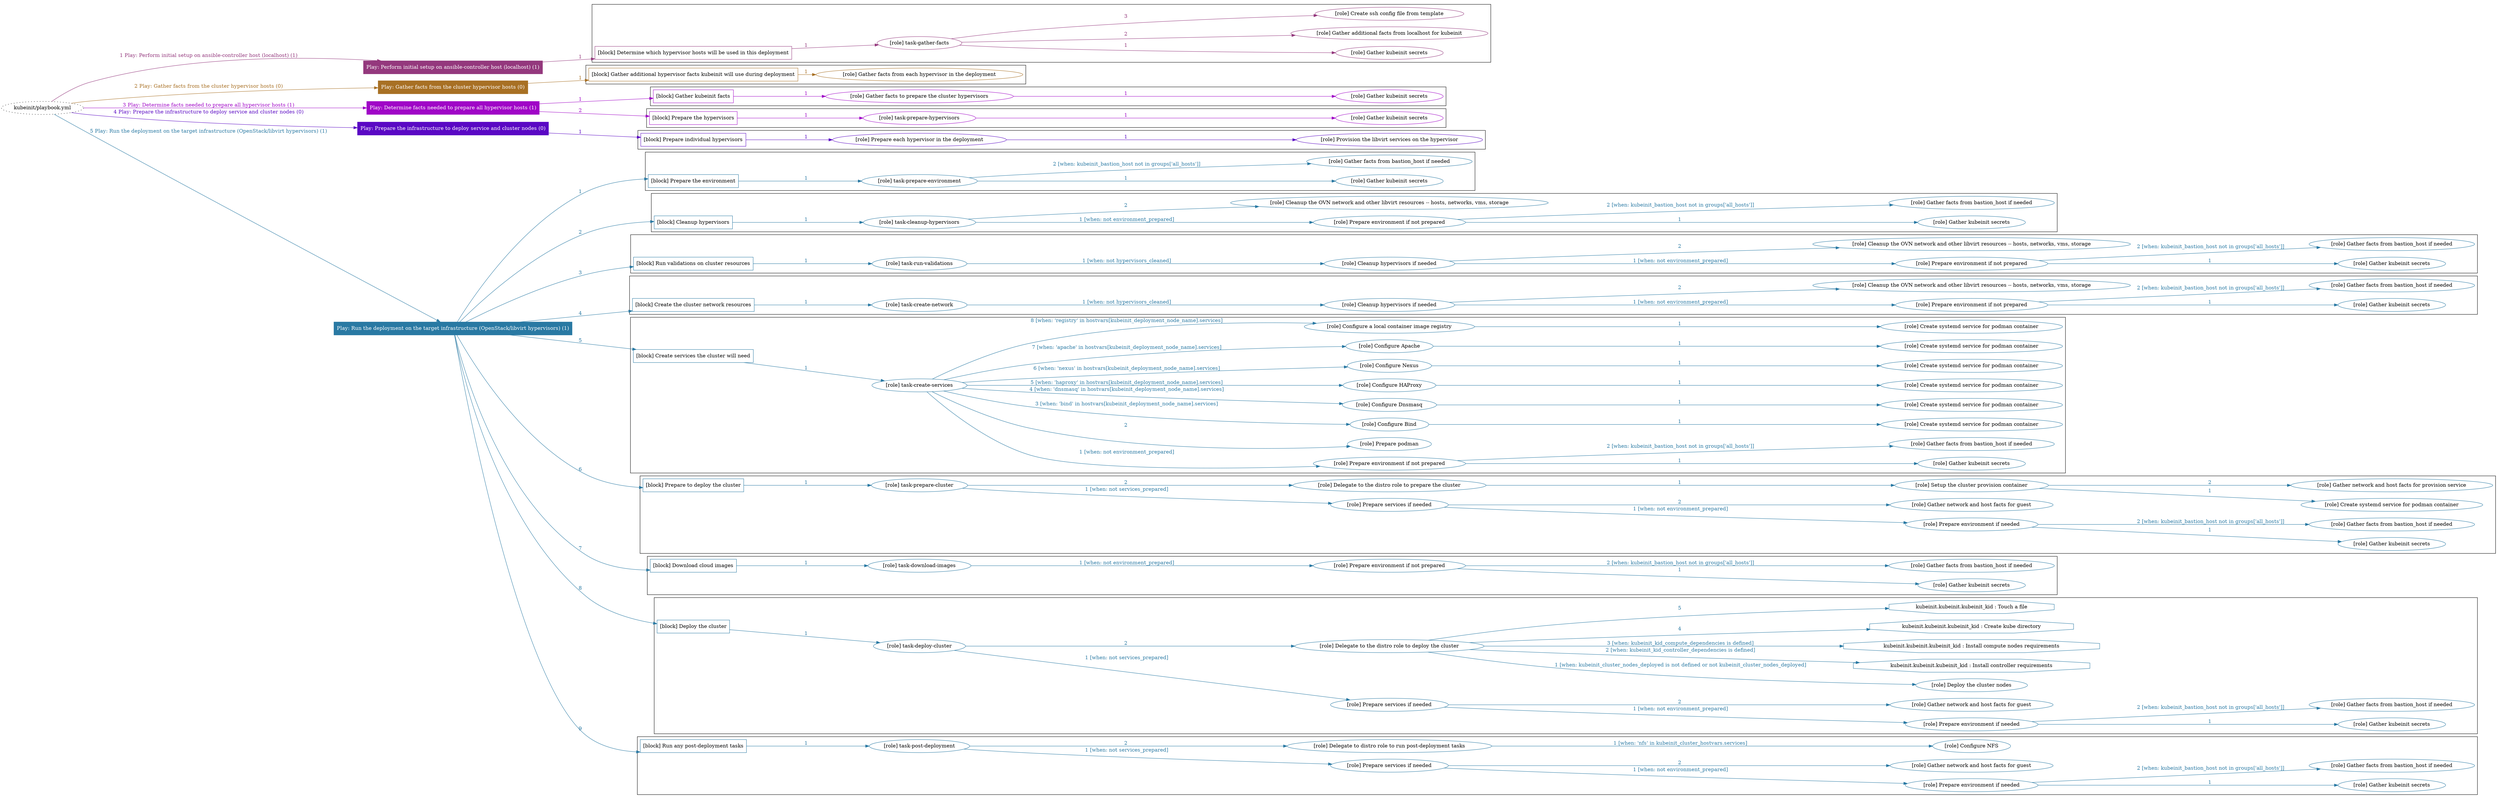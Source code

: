 digraph {
	graph [concentrate=true ordering=in rankdir=LR ratio=fill]
	edge [esep=5 sep=10]
	"kubeinit/playbook.yml" [URL="/home/runner/work/kubeinit/kubeinit/kubeinit/playbook.yml" id=playbook_d60d377a style=dotted]
	"kubeinit/playbook.yml" -> play_366aadc7 [label="1 Play: Perform initial setup on ansible-controller host (localhost) (1)" color="#94387d" fontcolor="#94387d" id=edge_play_366aadc7 labeltooltip="1 Play: Perform initial setup on ansible-controller host (localhost) (1)" tooltip="1 Play: Perform initial setup on ansible-controller host (localhost) (1)"]
	subgraph "Play: Perform initial setup on ansible-controller host (localhost) (1)" {
		play_366aadc7 [label="Play: Perform initial setup on ansible-controller host (localhost) (1)" URL="/home/runner/work/kubeinit/kubeinit/kubeinit/playbook.yml" color="#94387d" fontcolor="#ffffff" id=play_366aadc7 shape=box style=filled tooltip=localhost]
		play_366aadc7 -> block_94ea55c9 [label=1 color="#94387d" fontcolor="#94387d" id=edge_block_94ea55c9 labeltooltip=1 tooltip=1]
		subgraph cluster_block_94ea55c9 {
			block_94ea55c9 [label="[block] Determine which hypervisor hosts will be used in this deployment" URL="/home/runner/work/kubeinit/kubeinit/kubeinit/playbook.yml" color="#94387d" id=block_94ea55c9 labeltooltip="Determine which hypervisor hosts will be used in this deployment" shape=box tooltip="Determine which hypervisor hosts will be used in this deployment"]
			block_94ea55c9 -> role_7b13dbff [label="1 " color="#94387d" fontcolor="#94387d" id=edge_role_7b13dbff labeltooltip="1 " tooltip="1 "]
			subgraph "task-gather-facts" {
				role_7b13dbff [label="[role] task-gather-facts" URL="/home/runner/work/kubeinit/kubeinit/kubeinit/playbook.yml" color="#94387d" id=role_7b13dbff tooltip="task-gather-facts"]
				role_7b13dbff -> role_079ea177 [label="1 " color="#94387d" fontcolor="#94387d" id=edge_role_079ea177 labeltooltip="1 " tooltip="1 "]
				subgraph "Gather kubeinit secrets" {
					role_079ea177 [label="[role] Gather kubeinit secrets" URL="/home/runner/.ansible/collections/ansible_collections/kubeinit/kubeinit/roles/kubeinit_prepare/tasks/build_hypervisors_group.yml" color="#94387d" id=role_079ea177 tooltip="Gather kubeinit secrets"]
				}
				role_7b13dbff -> role_a3d3e8ce [label="2 " color="#94387d" fontcolor="#94387d" id=edge_role_a3d3e8ce labeltooltip="2 " tooltip="2 "]
				subgraph "Gather additional facts from localhost for kubeinit" {
					role_a3d3e8ce [label="[role] Gather additional facts from localhost for kubeinit" URL="/home/runner/.ansible/collections/ansible_collections/kubeinit/kubeinit/roles/kubeinit_prepare/tasks/build_hypervisors_group.yml" color="#94387d" id=role_a3d3e8ce tooltip="Gather additional facts from localhost for kubeinit"]
				}
				role_7b13dbff -> role_e5025627 [label="3 " color="#94387d" fontcolor="#94387d" id=edge_role_e5025627 labeltooltip="3 " tooltip="3 "]
				subgraph "Create ssh config file from template" {
					role_e5025627 [label="[role] Create ssh config file from template" URL="/home/runner/.ansible/collections/ansible_collections/kubeinit/kubeinit/roles/kubeinit_prepare/tasks/build_hypervisors_group.yml" color="#94387d" id=role_e5025627 tooltip="Create ssh config file from template"]
				}
			}
		}
	}
	"kubeinit/playbook.yml" -> play_2b48848e [label="2 Play: Gather facts from the cluster hypervisor hosts (0)" color="#a87024" fontcolor="#a87024" id=edge_play_2b48848e labeltooltip="2 Play: Gather facts from the cluster hypervisor hosts (0)" tooltip="2 Play: Gather facts from the cluster hypervisor hosts (0)"]
	subgraph "Play: Gather facts from the cluster hypervisor hosts (0)" {
		play_2b48848e [label="Play: Gather facts from the cluster hypervisor hosts (0)" URL="/home/runner/work/kubeinit/kubeinit/kubeinit/playbook.yml" color="#a87024" fontcolor="#ffffff" id=play_2b48848e shape=box style=filled tooltip="Play: Gather facts from the cluster hypervisor hosts (0)"]
		play_2b48848e -> block_b55cae22 [label=1 color="#a87024" fontcolor="#a87024" id=edge_block_b55cae22 labeltooltip=1 tooltip=1]
		subgraph cluster_block_b55cae22 {
			block_b55cae22 [label="[block] Gather additional hypervisor facts kubeinit will use during deployment" URL="/home/runner/work/kubeinit/kubeinit/kubeinit/playbook.yml" color="#a87024" id=block_b55cae22 labeltooltip="Gather additional hypervisor facts kubeinit will use during deployment" shape=box tooltip="Gather additional hypervisor facts kubeinit will use during deployment"]
			block_b55cae22 -> role_1f77c2c7 [label="1 " color="#a87024" fontcolor="#a87024" id=edge_role_1f77c2c7 labeltooltip="1 " tooltip="1 "]
			subgraph "Gather facts from each hypervisor in the deployment" {
				role_1f77c2c7 [label="[role] Gather facts from each hypervisor in the deployment" URL="/home/runner/work/kubeinit/kubeinit/kubeinit/playbook.yml" color="#a87024" id=role_1f77c2c7 tooltip="Gather facts from each hypervisor in the deployment"]
			}
		}
	}
	"kubeinit/playbook.yml" -> play_390b031a [label="3 Play: Determine facts needed to prepare all hypervisor hosts (1)" color="#a005c7" fontcolor="#a005c7" id=edge_play_390b031a labeltooltip="3 Play: Determine facts needed to prepare all hypervisor hosts (1)" tooltip="3 Play: Determine facts needed to prepare all hypervisor hosts (1)"]
	subgraph "Play: Determine facts needed to prepare all hypervisor hosts (1)" {
		play_390b031a [label="Play: Determine facts needed to prepare all hypervisor hosts (1)" URL="/home/runner/work/kubeinit/kubeinit/kubeinit/playbook.yml" color="#a005c7" fontcolor="#ffffff" id=play_390b031a shape=box style=filled tooltip=localhost]
		play_390b031a -> block_489e0c30 [label=1 color="#a005c7" fontcolor="#a005c7" id=edge_block_489e0c30 labeltooltip=1 tooltip=1]
		subgraph cluster_block_489e0c30 {
			block_489e0c30 [label="[block] Gather kubeinit facts" URL="/home/runner/work/kubeinit/kubeinit/kubeinit/playbook.yml" color="#a005c7" id=block_489e0c30 labeltooltip="Gather kubeinit facts" shape=box tooltip="Gather kubeinit facts"]
			block_489e0c30 -> role_253bf7f6 [label="1 " color="#a005c7" fontcolor="#a005c7" id=edge_role_253bf7f6 labeltooltip="1 " tooltip="1 "]
			subgraph "Gather facts to prepare the cluster hypervisors" {
				role_253bf7f6 [label="[role] Gather facts to prepare the cluster hypervisors" URL="/home/runner/work/kubeinit/kubeinit/kubeinit/playbook.yml" color="#a005c7" id=role_253bf7f6 tooltip="Gather facts to prepare the cluster hypervisors"]
				role_253bf7f6 -> role_7da7f625 [label="1 " color="#a005c7" fontcolor="#a005c7" id=edge_role_7da7f625 labeltooltip="1 " tooltip="1 "]
				subgraph "Gather kubeinit secrets" {
					role_7da7f625 [label="[role] Gather kubeinit secrets" URL="/home/runner/.ansible/collections/ansible_collections/kubeinit/kubeinit/roles/kubeinit_prepare/tasks/gather_kubeinit_facts.yml" color="#a005c7" id=role_7da7f625 tooltip="Gather kubeinit secrets"]
				}
			}
		}
		play_390b031a -> block_7339cd76 [label=2 color="#a005c7" fontcolor="#a005c7" id=edge_block_7339cd76 labeltooltip=2 tooltip=2]
		subgraph cluster_block_7339cd76 {
			block_7339cd76 [label="[block] Prepare the hypervisors" URL="/home/runner/work/kubeinit/kubeinit/kubeinit/playbook.yml" color="#a005c7" id=block_7339cd76 labeltooltip="Prepare the hypervisors" shape=box tooltip="Prepare the hypervisors"]
			block_7339cd76 -> role_cc239fae [label="1 " color="#a005c7" fontcolor="#a005c7" id=edge_role_cc239fae labeltooltip="1 " tooltip="1 "]
			subgraph "task-prepare-hypervisors" {
				role_cc239fae [label="[role] task-prepare-hypervisors" URL="/home/runner/work/kubeinit/kubeinit/kubeinit/playbook.yml" color="#a005c7" id=role_cc239fae tooltip="task-prepare-hypervisors"]
				role_cc239fae -> role_8cc491a9 [label="1 " color="#a005c7" fontcolor="#a005c7" id=edge_role_8cc491a9 labeltooltip="1 " tooltip="1 "]
				subgraph "Gather kubeinit secrets" {
					role_8cc491a9 [label="[role] Gather kubeinit secrets" URL="/home/runner/.ansible/collections/ansible_collections/kubeinit/kubeinit/roles/kubeinit_prepare/tasks/gather_kubeinit_facts.yml" color="#a005c7" id=role_8cc491a9 tooltip="Gather kubeinit secrets"]
				}
			}
		}
	}
	"kubeinit/playbook.yml" -> play_493ba955 [label="4 Play: Prepare the infrastructure to deploy service and cluster nodes (0)" color="#5a08c4" fontcolor="#5a08c4" id=edge_play_493ba955 labeltooltip="4 Play: Prepare the infrastructure to deploy service and cluster nodes (0)" tooltip="4 Play: Prepare the infrastructure to deploy service and cluster nodes (0)"]
	subgraph "Play: Prepare the infrastructure to deploy service and cluster nodes (0)" {
		play_493ba955 [label="Play: Prepare the infrastructure to deploy service and cluster nodes (0)" URL="/home/runner/work/kubeinit/kubeinit/kubeinit/playbook.yml" color="#5a08c4" fontcolor="#ffffff" id=play_493ba955 shape=box style=filled tooltip="Play: Prepare the infrastructure to deploy service and cluster nodes (0)"]
		play_493ba955 -> block_ddd31c99 [label=1 color="#5a08c4" fontcolor="#5a08c4" id=edge_block_ddd31c99 labeltooltip=1 tooltip=1]
		subgraph cluster_block_ddd31c99 {
			block_ddd31c99 [label="[block] Prepare individual hypervisors" URL="/home/runner/work/kubeinit/kubeinit/kubeinit/playbook.yml" color="#5a08c4" id=block_ddd31c99 labeltooltip="Prepare individual hypervisors" shape=box tooltip="Prepare individual hypervisors"]
			block_ddd31c99 -> role_3b5aa5a2 [label="1 " color="#5a08c4" fontcolor="#5a08c4" id=edge_role_3b5aa5a2 labeltooltip="1 " tooltip="1 "]
			subgraph "Prepare each hypervisor in the deployment" {
				role_3b5aa5a2 [label="[role] Prepare each hypervisor in the deployment" URL="/home/runner/work/kubeinit/kubeinit/kubeinit/playbook.yml" color="#5a08c4" id=role_3b5aa5a2 tooltip="Prepare each hypervisor in the deployment"]
				role_3b5aa5a2 -> role_e6b20bb0 [label="1 " color="#5a08c4" fontcolor="#5a08c4" id=edge_role_e6b20bb0 labeltooltip="1 " tooltip="1 "]
				subgraph "Provision the libvirt services on the hypervisor" {
					role_e6b20bb0 [label="[role] Provision the libvirt services on the hypervisor" URL="/home/runner/.ansible/collections/ansible_collections/kubeinit/kubeinit/roles/kubeinit_prepare/tasks/prepare_hypervisor.yml" color="#5a08c4" id=role_e6b20bb0 tooltip="Provision the libvirt services on the hypervisor"]
				}
			}
		}
	}
	"kubeinit/playbook.yml" -> play_42f97d3b [label="5 Play: Run the deployment on the target infrastructure (OpenStack/libvirt hypervisors) (1)" color="#2979a3" fontcolor="#2979a3" id=edge_play_42f97d3b labeltooltip="5 Play: Run the deployment on the target infrastructure (OpenStack/libvirt hypervisors) (1)" tooltip="5 Play: Run the deployment on the target infrastructure (OpenStack/libvirt hypervisors) (1)"]
	subgraph "Play: Run the deployment on the target infrastructure (OpenStack/libvirt hypervisors) (1)" {
		play_42f97d3b [label="Play: Run the deployment on the target infrastructure (OpenStack/libvirt hypervisors) (1)" URL="/home/runner/work/kubeinit/kubeinit/kubeinit/playbook.yml" color="#2979a3" fontcolor="#ffffff" id=play_42f97d3b shape=box style=filled tooltip=localhost]
		play_42f97d3b -> block_a272fc93 [label=1 color="#2979a3" fontcolor="#2979a3" id=edge_block_a272fc93 labeltooltip=1 tooltip=1]
		subgraph cluster_block_a272fc93 {
			block_a272fc93 [label="[block] Prepare the environment" URL="/home/runner/work/kubeinit/kubeinit/kubeinit/playbook.yml" color="#2979a3" id=block_a272fc93 labeltooltip="Prepare the environment" shape=box tooltip="Prepare the environment"]
			block_a272fc93 -> role_32bdb48e [label="1 " color="#2979a3" fontcolor="#2979a3" id=edge_role_32bdb48e labeltooltip="1 " tooltip="1 "]
			subgraph "task-prepare-environment" {
				role_32bdb48e [label="[role] task-prepare-environment" URL="/home/runner/work/kubeinit/kubeinit/kubeinit/playbook.yml" color="#2979a3" id=role_32bdb48e tooltip="task-prepare-environment"]
				role_32bdb48e -> role_bb248518 [label="1 " color="#2979a3" fontcolor="#2979a3" id=edge_role_bb248518 labeltooltip="1 " tooltip="1 "]
				subgraph "Gather kubeinit secrets" {
					role_bb248518 [label="[role] Gather kubeinit secrets" URL="/home/runner/.ansible/collections/ansible_collections/kubeinit/kubeinit/roles/kubeinit_prepare/tasks/gather_kubeinit_facts.yml" color="#2979a3" id=role_bb248518 tooltip="Gather kubeinit secrets"]
				}
				role_32bdb48e -> role_b919e154 [label="2 [when: kubeinit_bastion_host not in groups['all_hosts']]" color="#2979a3" fontcolor="#2979a3" id=edge_role_b919e154 labeltooltip="2 [when: kubeinit_bastion_host not in groups['all_hosts']]" tooltip="2 [when: kubeinit_bastion_host not in groups['all_hosts']]"]
				subgraph "Gather facts from bastion_host if needed" {
					role_b919e154 [label="[role] Gather facts from bastion_host if needed" URL="/home/runner/.ansible/collections/ansible_collections/kubeinit/kubeinit/roles/kubeinit_prepare/tasks/main.yml" color="#2979a3" id=role_b919e154 tooltip="Gather facts from bastion_host if needed"]
				}
			}
		}
		play_42f97d3b -> block_27487b30 [label=2 color="#2979a3" fontcolor="#2979a3" id=edge_block_27487b30 labeltooltip=2 tooltip=2]
		subgraph cluster_block_27487b30 {
			block_27487b30 [label="[block] Cleanup hypervisors" URL="/home/runner/work/kubeinit/kubeinit/kubeinit/playbook.yml" color="#2979a3" id=block_27487b30 labeltooltip="Cleanup hypervisors" shape=box tooltip="Cleanup hypervisors"]
			block_27487b30 -> role_5c6c05d2 [label="1 " color="#2979a3" fontcolor="#2979a3" id=edge_role_5c6c05d2 labeltooltip="1 " tooltip="1 "]
			subgraph "task-cleanup-hypervisors" {
				role_5c6c05d2 [label="[role] task-cleanup-hypervisors" URL="/home/runner/work/kubeinit/kubeinit/kubeinit/playbook.yml" color="#2979a3" id=role_5c6c05d2 tooltip="task-cleanup-hypervisors"]
				role_5c6c05d2 -> role_bc7ffc17 [label="1 [when: not environment_prepared]" color="#2979a3" fontcolor="#2979a3" id=edge_role_bc7ffc17 labeltooltip="1 [when: not environment_prepared]" tooltip="1 [when: not environment_prepared]"]
				subgraph "Prepare environment if not prepared" {
					role_bc7ffc17 [label="[role] Prepare environment if not prepared" URL="/home/runner/.ansible/collections/ansible_collections/kubeinit/kubeinit/roles/kubeinit_libvirt/tasks/cleanup_hypervisors.yml" color="#2979a3" id=role_bc7ffc17 tooltip="Prepare environment if not prepared"]
					role_bc7ffc17 -> role_7636abf7 [label="1 " color="#2979a3" fontcolor="#2979a3" id=edge_role_7636abf7 labeltooltip="1 " tooltip="1 "]
					subgraph "Gather kubeinit secrets" {
						role_7636abf7 [label="[role] Gather kubeinit secrets" URL="/home/runner/.ansible/collections/ansible_collections/kubeinit/kubeinit/roles/kubeinit_prepare/tasks/gather_kubeinit_facts.yml" color="#2979a3" id=role_7636abf7 tooltip="Gather kubeinit secrets"]
					}
					role_bc7ffc17 -> role_694e43b1 [label="2 [when: kubeinit_bastion_host not in groups['all_hosts']]" color="#2979a3" fontcolor="#2979a3" id=edge_role_694e43b1 labeltooltip="2 [when: kubeinit_bastion_host not in groups['all_hosts']]" tooltip="2 [when: kubeinit_bastion_host not in groups['all_hosts']]"]
					subgraph "Gather facts from bastion_host if needed" {
						role_694e43b1 [label="[role] Gather facts from bastion_host if needed" URL="/home/runner/.ansible/collections/ansible_collections/kubeinit/kubeinit/roles/kubeinit_prepare/tasks/main.yml" color="#2979a3" id=role_694e43b1 tooltip="Gather facts from bastion_host if needed"]
					}
				}
				role_5c6c05d2 -> role_d94afd21 [label="2 " color="#2979a3" fontcolor="#2979a3" id=edge_role_d94afd21 labeltooltip="2 " tooltip="2 "]
				subgraph "Cleanup the OVN network and other libvirt resources -- hosts, networks, vms, storage" {
					role_d94afd21 [label="[role] Cleanup the OVN network and other libvirt resources -- hosts, networks, vms, storage" URL="/home/runner/.ansible/collections/ansible_collections/kubeinit/kubeinit/roles/kubeinit_libvirt/tasks/cleanup_hypervisors.yml" color="#2979a3" id=role_d94afd21 tooltip="Cleanup the OVN network and other libvirt resources -- hosts, networks, vms, storage"]
				}
			}
		}
		play_42f97d3b -> block_f0da12df [label=3 color="#2979a3" fontcolor="#2979a3" id=edge_block_f0da12df labeltooltip=3 tooltip=3]
		subgraph cluster_block_f0da12df {
			block_f0da12df [label="[block] Run validations on cluster resources" URL="/home/runner/work/kubeinit/kubeinit/kubeinit/playbook.yml" color="#2979a3" id=block_f0da12df labeltooltip="Run validations on cluster resources" shape=box tooltip="Run validations on cluster resources"]
			block_f0da12df -> role_e3d49a17 [label="1 " color="#2979a3" fontcolor="#2979a3" id=edge_role_e3d49a17 labeltooltip="1 " tooltip="1 "]
			subgraph "task-run-validations" {
				role_e3d49a17 [label="[role] task-run-validations" URL="/home/runner/work/kubeinit/kubeinit/kubeinit/playbook.yml" color="#2979a3" id=role_e3d49a17 tooltip="task-run-validations"]
				role_e3d49a17 -> role_baecaaab [label="1 [when: not hypervisors_cleaned]" color="#2979a3" fontcolor="#2979a3" id=edge_role_baecaaab labeltooltip="1 [when: not hypervisors_cleaned]" tooltip="1 [when: not hypervisors_cleaned]"]
				subgraph "Cleanup hypervisors if needed" {
					role_baecaaab [label="[role] Cleanup hypervisors if needed" URL="/home/runner/.ansible/collections/ansible_collections/kubeinit/kubeinit/roles/kubeinit_validations/tasks/main.yml" color="#2979a3" id=role_baecaaab tooltip="Cleanup hypervisors if needed"]
					role_baecaaab -> role_f625d206 [label="1 [when: not environment_prepared]" color="#2979a3" fontcolor="#2979a3" id=edge_role_f625d206 labeltooltip="1 [when: not environment_prepared]" tooltip="1 [when: not environment_prepared]"]
					subgraph "Prepare environment if not prepared" {
						role_f625d206 [label="[role] Prepare environment if not prepared" URL="/home/runner/.ansible/collections/ansible_collections/kubeinit/kubeinit/roles/kubeinit_libvirt/tasks/cleanup_hypervisors.yml" color="#2979a3" id=role_f625d206 tooltip="Prepare environment if not prepared"]
						role_f625d206 -> role_0b7a043e [label="1 " color="#2979a3" fontcolor="#2979a3" id=edge_role_0b7a043e labeltooltip="1 " tooltip="1 "]
						subgraph "Gather kubeinit secrets" {
							role_0b7a043e [label="[role] Gather kubeinit secrets" URL="/home/runner/.ansible/collections/ansible_collections/kubeinit/kubeinit/roles/kubeinit_prepare/tasks/gather_kubeinit_facts.yml" color="#2979a3" id=role_0b7a043e tooltip="Gather kubeinit secrets"]
						}
						role_f625d206 -> role_28573a91 [label="2 [when: kubeinit_bastion_host not in groups['all_hosts']]" color="#2979a3" fontcolor="#2979a3" id=edge_role_28573a91 labeltooltip="2 [when: kubeinit_bastion_host not in groups['all_hosts']]" tooltip="2 [when: kubeinit_bastion_host not in groups['all_hosts']]"]
						subgraph "Gather facts from bastion_host if needed" {
							role_28573a91 [label="[role] Gather facts from bastion_host if needed" URL="/home/runner/.ansible/collections/ansible_collections/kubeinit/kubeinit/roles/kubeinit_prepare/tasks/main.yml" color="#2979a3" id=role_28573a91 tooltip="Gather facts from bastion_host if needed"]
						}
					}
					role_baecaaab -> role_e26f977d [label="2 " color="#2979a3" fontcolor="#2979a3" id=edge_role_e26f977d labeltooltip="2 " tooltip="2 "]
					subgraph "Cleanup the OVN network and other libvirt resources -- hosts, networks, vms, storage" {
						role_e26f977d [label="[role] Cleanup the OVN network and other libvirt resources -- hosts, networks, vms, storage" URL="/home/runner/.ansible/collections/ansible_collections/kubeinit/kubeinit/roles/kubeinit_libvirt/tasks/cleanup_hypervisors.yml" color="#2979a3" id=role_e26f977d tooltip="Cleanup the OVN network and other libvirt resources -- hosts, networks, vms, storage"]
					}
				}
			}
		}
		play_42f97d3b -> block_3f2366f3 [label=4 color="#2979a3" fontcolor="#2979a3" id=edge_block_3f2366f3 labeltooltip=4 tooltip=4]
		subgraph cluster_block_3f2366f3 {
			block_3f2366f3 [label="[block] Create the cluster network resources" URL="/home/runner/work/kubeinit/kubeinit/kubeinit/playbook.yml" color="#2979a3" id=block_3f2366f3 labeltooltip="Create the cluster network resources" shape=box tooltip="Create the cluster network resources"]
			block_3f2366f3 -> role_48807510 [label="1 " color="#2979a3" fontcolor="#2979a3" id=edge_role_48807510 labeltooltip="1 " tooltip="1 "]
			subgraph "task-create-network" {
				role_48807510 [label="[role] task-create-network" URL="/home/runner/work/kubeinit/kubeinit/kubeinit/playbook.yml" color="#2979a3" id=role_48807510 tooltip="task-create-network"]
				role_48807510 -> role_7de9f483 [label="1 [when: not hypervisors_cleaned]" color="#2979a3" fontcolor="#2979a3" id=edge_role_7de9f483 labeltooltip="1 [when: not hypervisors_cleaned]" tooltip="1 [when: not hypervisors_cleaned]"]
				subgraph "Cleanup hypervisors if needed" {
					role_7de9f483 [label="[role] Cleanup hypervisors if needed" URL="/home/runner/.ansible/collections/ansible_collections/kubeinit/kubeinit/roles/kubeinit_libvirt/tasks/create_network.yml" color="#2979a3" id=role_7de9f483 tooltip="Cleanup hypervisors if needed"]
					role_7de9f483 -> role_3b189221 [label="1 [when: not environment_prepared]" color="#2979a3" fontcolor="#2979a3" id=edge_role_3b189221 labeltooltip="1 [when: not environment_prepared]" tooltip="1 [when: not environment_prepared]"]
					subgraph "Prepare environment if not prepared" {
						role_3b189221 [label="[role] Prepare environment if not prepared" URL="/home/runner/.ansible/collections/ansible_collections/kubeinit/kubeinit/roles/kubeinit_libvirt/tasks/cleanup_hypervisors.yml" color="#2979a3" id=role_3b189221 tooltip="Prepare environment if not prepared"]
						role_3b189221 -> role_9cf8d482 [label="1 " color="#2979a3" fontcolor="#2979a3" id=edge_role_9cf8d482 labeltooltip="1 " tooltip="1 "]
						subgraph "Gather kubeinit secrets" {
							role_9cf8d482 [label="[role] Gather kubeinit secrets" URL="/home/runner/.ansible/collections/ansible_collections/kubeinit/kubeinit/roles/kubeinit_prepare/tasks/gather_kubeinit_facts.yml" color="#2979a3" id=role_9cf8d482 tooltip="Gather kubeinit secrets"]
						}
						role_3b189221 -> role_c78866f4 [label="2 [when: kubeinit_bastion_host not in groups['all_hosts']]" color="#2979a3" fontcolor="#2979a3" id=edge_role_c78866f4 labeltooltip="2 [when: kubeinit_bastion_host not in groups['all_hosts']]" tooltip="2 [when: kubeinit_bastion_host not in groups['all_hosts']]"]
						subgraph "Gather facts from bastion_host if needed" {
							role_c78866f4 [label="[role] Gather facts from bastion_host if needed" URL="/home/runner/.ansible/collections/ansible_collections/kubeinit/kubeinit/roles/kubeinit_prepare/tasks/main.yml" color="#2979a3" id=role_c78866f4 tooltip="Gather facts from bastion_host if needed"]
						}
					}
					role_7de9f483 -> role_98189980 [label="2 " color="#2979a3" fontcolor="#2979a3" id=edge_role_98189980 labeltooltip="2 " tooltip="2 "]
					subgraph "Cleanup the OVN network and other libvirt resources -- hosts, networks, vms, storage" {
						role_98189980 [label="[role] Cleanup the OVN network and other libvirt resources -- hosts, networks, vms, storage" URL="/home/runner/.ansible/collections/ansible_collections/kubeinit/kubeinit/roles/kubeinit_libvirt/tasks/cleanup_hypervisors.yml" color="#2979a3" id=role_98189980 tooltip="Cleanup the OVN network and other libvirt resources -- hosts, networks, vms, storage"]
					}
				}
			}
		}
		play_42f97d3b -> block_e2de260b [label=5 color="#2979a3" fontcolor="#2979a3" id=edge_block_e2de260b labeltooltip=5 tooltip=5]
		subgraph cluster_block_e2de260b {
			block_e2de260b [label="[block] Create services the cluster will need" URL="/home/runner/work/kubeinit/kubeinit/kubeinit/playbook.yml" color="#2979a3" id=block_e2de260b labeltooltip="Create services the cluster will need" shape=box tooltip="Create services the cluster will need"]
			block_e2de260b -> role_32ae3893 [label="1 " color="#2979a3" fontcolor="#2979a3" id=edge_role_32ae3893 labeltooltip="1 " tooltip="1 "]
			subgraph "task-create-services" {
				role_32ae3893 [label="[role] task-create-services" URL="/home/runner/work/kubeinit/kubeinit/kubeinit/playbook.yml" color="#2979a3" id=role_32ae3893 tooltip="task-create-services"]
				role_32ae3893 -> role_22a01604 [label="1 [when: not environment_prepared]" color="#2979a3" fontcolor="#2979a3" id=edge_role_22a01604 labeltooltip="1 [when: not environment_prepared]" tooltip="1 [when: not environment_prepared]"]
				subgraph "Prepare environment if not prepared" {
					role_22a01604 [label="[role] Prepare environment if not prepared" URL="/home/runner/.ansible/collections/ansible_collections/kubeinit/kubeinit/roles/kubeinit_services/tasks/main.yml" color="#2979a3" id=role_22a01604 tooltip="Prepare environment if not prepared"]
					role_22a01604 -> role_850ade0c [label="1 " color="#2979a3" fontcolor="#2979a3" id=edge_role_850ade0c labeltooltip="1 " tooltip="1 "]
					subgraph "Gather kubeinit secrets" {
						role_850ade0c [label="[role] Gather kubeinit secrets" URL="/home/runner/.ansible/collections/ansible_collections/kubeinit/kubeinit/roles/kubeinit_prepare/tasks/gather_kubeinit_facts.yml" color="#2979a3" id=role_850ade0c tooltip="Gather kubeinit secrets"]
					}
					role_22a01604 -> role_562bd4fc [label="2 [when: kubeinit_bastion_host not in groups['all_hosts']]" color="#2979a3" fontcolor="#2979a3" id=edge_role_562bd4fc labeltooltip="2 [when: kubeinit_bastion_host not in groups['all_hosts']]" tooltip="2 [when: kubeinit_bastion_host not in groups['all_hosts']]"]
					subgraph "Gather facts from bastion_host if needed" {
						role_562bd4fc [label="[role] Gather facts from bastion_host if needed" URL="/home/runner/.ansible/collections/ansible_collections/kubeinit/kubeinit/roles/kubeinit_prepare/tasks/main.yml" color="#2979a3" id=role_562bd4fc tooltip="Gather facts from bastion_host if needed"]
					}
				}
				role_32ae3893 -> role_a6d94e8e [label="2 " color="#2979a3" fontcolor="#2979a3" id=edge_role_a6d94e8e labeltooltip="2 " tooltip="2 "]
				subgraph "Prepare podman" {
					role_a6d94e8e [label="[role] Prepare podman" URL="/home/runner/.ansible/collections/ansible_collections/kubeinit/kubeinit/roles/kubeinit_services/tasks/00_create_service_pod.yml" color="#2979a3" id=role_a6d94e8e tooltip="Prepare podman"]
				}
				role_32ae3893 -> role_b0512188 [label="3 [when: 'bind' in hostvars[kubeinit_deployment_node_name].services]" color="#2979a3" fontcolor="#2979a3" id=edge_role_b0512188 labeltooltip="3 [when: 'bind' in hostvars[kubeinit_deployment_node_name].services]" tooltip="3 [when: 'bind' in hostvars[kubeinit_deployment_node_name].services]"]
				subgraph "Configure Bind" {
					role_b0512188 [label="[role] Configure Bind" URL="/home/runner/.ansible/collections/ansible_collections/kubeinit/kubeinit/roles/kubeinit_services/tasks/start_services_containers.yml" color="#2979a3" id=role_b0512188 tooltip="Configure Bind"]
					role_b0512188 -> role_6c2de654 [label="1 " color="#2979a3" fontcolor="#2979a3" id=edge_role_6c2de654 labeltooltip="1 " tooltip="1 "]
					subgraph "Create systemd service for podman container" {
						role_6c2de654 [label="[role] Create systemd service for podman container" URL="/home/runner/.ansible/collections/ansible_collections/kubeinit/kubeinit/roles/kubeinit_bind/tasks/main.yml" color="#2979a3" id=role_6c2de654 tooltip="Create systemd service for podman container"]
					}
				}
				role_32ae3893 -> role_740ccaac [label="4 [when: 'dnsmasq' in hostvars[kubeinit_deployment_node_name].services]" color="#2979a3" fontcolor="#2979a3" id=edge_role_740ccaac labeltooltip="4 [when: 'dnsmasq' in hostvars[kubeinit_deployment_node_name].services]" tooltip="4 [when: 'dnsmasq' in hostvars[kubeinit_deployment_node_name].services]"]
				subgraph "Configure Dnsmasq" {
					role_740ccaac [label="[role] Configure Dnsmasq" URL="/home/runner/.ansible/collections/ansible_collections/kubeinit/kubeinit/roles/kubeinit_services/tasks/start_services_containers.yml" color="#2979a3" id=role_740ccaac tooltip="Configure Dnsmasq"]
					role_740ccaac -> role_d56fb055 [label="1 " color="#2979a3" fontcolor="#2979a3" id=edge_role_d56fb055 labeltooltip="1 " tooltip="1 "]
					subgraph "Create systemd service for podman container" {
						role_d56fb055 [label="[role] Create systemd service for podman container" URL="/home/runner/.ansible/collections/ansible_collections/kubeinit/kubeinit/roles/kubeinit_dnsmasq/tasks/main.yml" color="#2979a3" id=role_d56fb055 tooltip="Create systemd service for podman container"]
					}
				}
				role_32ae3893 -> role_c57c09aa [label="5 [when: 'haproxy' in hostvars[kubeinit_deployment_node_name].services]" color="#2979a3" fontcolor="#2979a3" id=edge_role_c57c09aa labeltooltip="5 [when: 'haproxy' in hostvars[kubeinit_deployment_node_name].services]" tooltip="5 [when: 'haproxy' in hostvars[kubeinit_deployment_node_name].services]"]
				subgraph "Configure HAProxy" {
					role_c57c09aa [label="[role] Configure HAProxy" URL="/home/runner/.ansible/collections/ansible_collections/kubeinit/kubeinit/roles/kubeinit_services/tasks/start_services_containers.yml" color="#2979a3" id=role_c57c09aa tooltip="Configure HAProxy"]
					role_c57c09aa -> role_1b6ac2aa [label="1 " color="#2979a3" fontcolor="#2979a3" id=edge_role_1b6ac2aa labeltooltip="1 " tooltip="1 "]
					subgraph "Create systemd service for podman container" {
						role_1b6ac2aa [label="[role] Create systemd service for podman container" URL="/home/runner/.ansible/collections/ansible_collections/kubeinit/kubeinit/roles/kubeinit_haproxy/tasks/main.yml" color="#2979a3" id=role_1b6ac2aa tooltip="Create systemd service for podman container"]
					}
				}
				role_32ae3893 -> role_cbe54d20 [label="6 [when: 'nexus' in hostvars[kubeinit_deployment_node_name].services]" color="#2979a3" fontcolor="#2979a3" id=edge_role_cbe54d20 labeltooltip="6 [when: 'nexus' in hostvars[kubeinit_deployment_node_name].services]" tooltip="6 [when: 'nexus' in hostvars[kubeinit_deployment_node_name].services]"]
				subgraph "Configure Nexus" {
					role_cbe54d20 [label="[role] Configure Nexus" URL="/home/runner/.ansible/collections/ansible_collections/kubeinit/kubeinit/roles/kubeinit_services/tasks/start_services_containers.yml" color="#2979a3" id=role_cbe54d20 tooltip="Configure Nexus"]
					role_cbe54d20 -> role_62a38747 [label="1 " color="#2979a3" fontcolor="#2979a3" id=edge_role_62a38747 labeltooltip="1 " tooltip="1 "]
					subgraph "Create systemd service for podman container" {
						role_62a38747 [label="[role] Create systemd service for podman container" URL="/home/runner/.ansible/collections/ansible_collections/kubeinit/kubeinit/roles/kubeinit_nexus/tasks/main.yml" color="#2979a3" id=role_62a38747 tooltip="Create systemd service for podman container"]
					}
				}
				role_32ae3893 -> role_5d2432b2 [label="7 [when: 'apache' in hostvars[kubeinit_deployment_node_name].services]" color="#2979a3" fontcolor="#2979a3" id=edge_role_5d2432b2 labeltooltip="7 [when: 'apache' in hostvars[kubeinit_deployment_node_name].services]" tooltip="7 [when: 'apache' in hostvars[kubeinit_deployment_node_name].services]"]
				subgraph "Configure Apache" {
					role_5d2432b2 [label="[role] Configure Apache" URL="/home/runner/.ansible/collections/ansible_collections/kubeinit/kubeinit/roles/kubeinit_services/tasks/start_services_containers.yml" color="#2979a3" id=role_5d2432b2 tooltip="Configure Apache"]
					role_5d2432b2 -> role_4fc154ce [label="1 " color="#2979a3" fontcolor="#2979a3" id=edge_role_4fc154ce labeltooltip="1 " tooltip="1 "]
					subgraph "Create systemd service for podman container" {
						role_4fc154ce [label="[role] Create systemd service for podman container" URL="/home/runner/.ansible/collections/ansible_collections/kubeinit/kubeinit/roles/kubeinit_apache/tasks/main.yml" color="#2979a3" id=role_4fc154ce tooltip="Create systemd service for podman container"]
					}
				}
				role_32ae3893 -> role_14420848 [label="8 [when: 'registry' in hostvars[kubeinit_deployment_node_name].services]" color="#2979a3" fontcolor="#2979a3" id=edge_role_14420848 labeltooltip="8 [when: 'registry' in hostvars[kubeinit_deployment_node_name].services]" tooltip="8 [when: 'registry' in hostvars[kubeinit_deployment_node_name].services]"]
				subgraph "Configure a local container image registry" {
					role_14420848 [label="[role] Configure a local container image registry" URL="/home/runner/.ansible/collections/ansible_collections/kubeinit/kubeinit/roles/kubeinit_services/tasks/start_services_containers.yml" color="#2979a3" id=role_14420848 tooltip="Configure a local container image registry"]
					role_14420848 -> role_320a3ecf [label="1 " color="#2979a3" fontcolor="#2979a3" id=edge_role_320a3ecf labeltooltip="1 " tooltip="1 "]
					subgraph "Create systemd service for podman container" {
						role_320a3ecf [label="[role] Create systemd service for podman container" URL="/home/runner/.ansible/collections/ansible_collections/kubeinit/kubeinit/roles/kubeinit_registry/tasks/main.yml" color="#2979a3" id=role_320a3ecf tooltip="Create systemd service for podman container"]
					}
				}
			}
		}
		play_42f97d3b -> block_4f33414a [label=6 color="#2979a3" fontcolor="#2979a3" id=edge_block_4f33414a labeltooltip=6 tooltip=6]
		subgraph cluster_block_4f33414a {
			block_4f33414a [label="[block] Prepare to deploy the cluster" URL="/home/runner/work/kubeinit/kubeinit/kubeinit/playbook.yml" color="#2979a3" id=block_4f33414a labeltooltip="Prepare to deploy the cluster" shape=box tooltip="Prepare to deploy the cluster"]
			block_4f33414a -> role_c7e85fc3 [label="1 " color="#2979a3" fontcolor="#2979a3" id=edge_role_c7e85fc3 labeltooltip="1 " tooltip="1 "]
			subgraph "task-prepare-cluster" {
				role_c7e85fc3 [label="[role] task-prepare-cluster" URL="/home/runner/work/kubeinit/kubeinit/kubeinit/playbook.yml" color="#2979a3" id=role_c7e85fc3 tooltip="task-prepare-cluster"]
				role_c7e85fc3 -> role_50c839d4 [label="1 [when: not services_prepared]" color="#2979a3" fontcolor="#2979a3" id=edge_role_50c839d4 labeltooltip="1 [when: not services_prepared]" tooltip="1 [when: not services_prepared]"]
				subgraph "Prepare services if needed" {
					role_50c839d4 [label="[role] Prepare services if needed" URL="/home/runner/.ansible/collections/ansible_collections/kubeinit/kubeinit/roles/kubeinit_prepare/tasks/prepare_cluster.yml" color="#2979a3" id=role_50c839d4 tooltip="Prepare services if needed"]
					role_50c839d4 -> role_a8a21cec [label="1 [when: not environment_prepared]" color="#2979a3" fontcolor="#2979a3" id=edge_role_a8a21cec labeltooltip="1 [when: not environment_prepared]" tooltip="1 [when: not environment_prepared]"]
					subgraph "Prepare environment if needed" {
						role_a8a21cec [label="[role] Prepare environment if needed" URL="/home/runner/.ansible/collections/ansible_collections/kubeinit/kubeinit/roles/kubeinit_services/tasks/prepare_services.yml" color="#2979a3" id=role_a8a21cec tooltip="Prepare environment if needed"]
						role_a8a21cec -> role_611ff4dc [label="1 " color="#2979a3" fontcolor="#2979a3" id=edge_role_611ff4dc labeltooltip="1 " tooltip="1 "]
						subgraph "Gather kubeinit secrets" {
							role_611ff4dc [label="[role] Gather kubeinit secrets" URL="/home/runner/.ansible/collections/ansible_collections/kubeinit/kubeinit/roles/kubeinit_prepare/tasks/gather_kubeinit_facts.yml" color="#2979a3" id=role_611ff4dc tooltip="Gather kubeinit secrets"]
						}
						role_a8a21cec -> role_32183554 [label="2 [when: kubeinit_bastion_host not in groups['all_hosts']]" color="#2979a3" fontcolor="#2979a3" id=edge_role_32183554 labeltooltip="2 [when: kubeinit_bastion_host not in groups['all_hosts']]" tooltip="2 [when: kubeinit_bastion_host not in groups['all_hosts']]"]
						subgraph "Gather facts from bastion_host if needed" {
							role_32183554 [label="[role] Gather facts from bastion_host if needed" URL="/home/runner/.ansible/collections/ansible_collections/kubeinit/kubeinit/roles/kubeinit_prepare/tasks/main.yml" color="#2979a3" id=role_32183554 tooltip="Gather facts from bastion_host if needed"]
						}
					}
					role_50c839d4 -> role_2e809179 [label="2 " color="#2979a3" fontcolor="#2979a3" id=edge_role_2e809179 labeltooltip="2 " tooltip="2 "]
					subgraph "Gather network and host facts for guest" {
						role_2e809179 [label="[role] Gather network and host facts for guest" URL="/home/runner/.ansible/collections/ansible_collections/kubeinit/kubeinit/roles/kubeinit_services/tasks/prepare_services.yml" color="#2979a3" id=role_2e809179 tooltip="Gather network and host facts for guest"]
					}
				}
				role_c7e85fc3 -> role_41cbc581 [label="2 " color="#2979a3" fontcolor="#2979a3" id=edge_role_41cbc581 labeltooltip="2 " tooltip="2 "]
				subgraph "Delegate to the distro role to prepare the cluster" {
					role_41cbc581 [label="[role] Delegate to the distro role to prepare the cluster" URL="/home/runner/.ansible/collections/ansible_collections/kubeinit/kubeinit/roles/kubeinit_prepare/tasks/prepare_cluster.yml" color="#2979a3" id=role_41cbc581 tooltip="Delegate to the distro role to prepare the cluster"]
					role_41cbc581 -> role_eb74a74d [label="1 " color="#2979a3" fontcolor="#2979a3" id=edge_role_eb74a74d labeltooltip="1 " tooltip="1 "]
					subgraph "Setup the cluster provision container" {
						role_eb74a74d [label="[role] Setup the cluster provision container" URL="/home/runner/.ansible/collections/ansible_collections/kubeinit/kubeinit/roles/kubeinit_kid/tasks/prepare_cluster.yml" color="#2979a3" id=role_eb74a74d tooltip="Setup the cluster provision container"]
						role_eb74a74d -> role_c75de3d9 [label="1 " color="#2979a3" fontcolor="#2979a3" id=edge_role_c75de3d9 labeltooltip="1 " tooltip="1 "]
						subgraph "Create systemd service for podman container" {
							role_c75de3d9 [label="[role] Create systemd service for podman container" URL="/home/runner/.ansible/collections/ansible_collections/kubeinit/kubeinit/roles/kubeinit_services/tasks/create_provision_container.yml" color="#2979a3" id=role_c75de3d9 tooltip="Create systemd service for podman container"]
						}
						role_eb74a74d -> role_9be69ee1 [label="2 " color="#2979a3" fontcolor="#2979a3" id=edge_role_9be69ee1 labeltooltip="2 " tooltip="2 "]
						subgraph "Gather network and host facts for provision service" {
							role_9be69ee1 [label="[role] Gather network and host facts for provision service" URL="/home/runner/.ansible/collections/ansible_collections/kubeinit/kubeinit/roles/kubeinit_services/tasks/create_provision_container.yml" color="#2979a3" id=role_9be69ee1 tooltip="Gather network and host facts for provision service"]
						}
					}
				}
			}
		}
		play_42f97d3b -> block_45f6a210 [label=7 color="#2979a3" fontcolor="#2979a3" id=edge_block_45f6a210 labeltooltip=7 tooltip=7]
		subgraph cluster_block_45f6a210 {
			block_45f6a210 [label="[block] Download cloud images" URL="/home/runner/work/kubeinit/kubeinit/kubeinit/playbook.yml" color="#2979a3" id=block_45f6a210 labeltooltip="Download cloud images" shape=box tooltip="Download cloud images"]
			block_45f6a210 -> role_052c4a5d [label="1 " color="#2979a3" fontcolor="#2979a3" id=edge_role_052c4a5d labeltooltip="1 " tooltip="1 "]
			subgraph "task-download-images" {
				role_052c4a5d [label="[role] task-download-images" URL="/home/runner/work/kubeinit/kubeinit/kubeinit/playbook.yml" color="#2979a3" id=role_052c4a5d tooltip="task-download-images"]
				role_052c4a5d -> role_8046005f [label="1 [when: not environment_prepared]" color="#2979a3" fontcolor="#2979a3" id=edge_role_8046005f labeltooltip="1 [when: not environment_prepared]" tooltip="1 [when: not environment_prepared]"]
				subgraph "Prepare environment if not prepared" {
					role_8046005f [label="[role] Prepare environment if not prepared" URL="/home/runner/.ansible/collections/ansible_collections/kubeinit/kubeinit/roles/kubeinit_libvirt/tasks/download_cloud_images.yml" color="#2979a3" id=role_8046005f tooltip="Prepare environment if not prepared"]
					role_8046005f -> role_246b97f3 [label="1 " color="#2979a3" fontcolor="#2979a3" id=edge_role_246b97f3 labeltooltip="1 " tooltip="1 "]
					subgraph "Gather kubeinit secrets" {
						role_246b97f3 [label="[role] Gather kubeinit secrets" URL="/home/runner/.ansible/collections/ansible_collections/kubeinit/kubeinit/roles/kubeinit_prepare/tasks/gather_kubeinit_facts.yml" color="#2979a3" id=role_246b97f3 tooltip="Gather kubeinit secrets"]
					}
					role_8046005f -> role_61d33293 [label="2 [when: kubeinit_bastion_host not in groups['all_hosts']]" color="#2979a3" fontcolor="#2979a3" id=edge_role_61d33293 labeltooltip="2 [when: kubeinit_bastion_host not in groups['all_hosts']]" tooltip="2 [when: kubeinit_bastion_host not in groups['all_hosts']]"]
					subgraph "Gather facts from bastion_host if needed" {
						role_61d33293 [label="[role] Gather facts from bastion_host if needed" URL="/home/runner/.ansible/collections/ansible_collections/kubeinit/kubeinit/roles/kubeinit_prepare/tasks/main.yml" color="#2979a3" id=role_61d33293 tooltip="Gather facts from bastion_host if needed"]
					}
				}
			}
		}
		play_42f97d3b -> block_450b266f [label=8 color="#2979a3" fontcolor="#2979a3" id=edge_block_450b266f labeltooltip=8 tooltip=8]
		subgraph cluster_block_450b266f {
			block_450b266f [label="[block] Deploy the cluster" URL="/home/runner/work/kubeinit/kubeinit/kubeinit/playbook.yml" color="#2979a3" id=block_450b266f labeltooltip="Deploy the cluster" shape=box tooltip="Deploy the cluster"]
			block_450b266f -> role_4395dabf [label="1 " color="#2979a3" fontcolor="#2979a3" id=edge_role_4395dabf labeltooltip="1 " tooltip="1 "]
			subgraph "task-deploy-cluster" {
				role_4395dabf [label="[role] task-deploy-cluster" URL="/home/runner/work/kubeinit/kubeinit/kubeinit/playbook.yml" color="#2979a3" id=role_4395dabf tooltip="task-deploy-cluster"]
				role_4395dabf -> role_5ee45254 [label="1 [when: not services_prepared]" color="#2979a3" fontcolor="#2979a3" id=edge_role_5ee45254 labeltooltip="1 [when: not services_prepared]" tooltip="1 [when: not services_prepared]"]
				subgraph "Prepare services if needed" {
					role_5ee45254 [label="[role] Prepare services if needed" URL="/home/runner/.ansible/collections/ansible_collections/kubeinit/kubeinit/roles/kubeinit_prepare/tasks/deploy_cluster.yml" color="#2979a3" id=role_5ee45254 tooltip="Prepare services if needed"]
					role_5ee45254 -> role_7a54dc16 [label="1 [when: not environment_prepared]" color="#2979a3" fontcolor="#2979a3" id=edge_role_7a54dc16 labeltooltip="1 [when: not environment_prepared]" tooltip="1 [when: not environment_prepared]"]
					subgraph "Prepare environment if needed" {
						role_7a54dc16 [label="[role] Prepare environment if needed" URL="/home/runner/.ansible/collections/ansible_collections/kubeinit/kubeinit/roles/kubeinit_services/tasks/prepare_services.yml" color="#2979a3" id=role_7a54dc16 tooltip="Prepare environment if needed"]
						role_7a54dc16 -> role_13a57c5e [label="1 " color="#2979a3" fontcolor="#2979a3" id=edge_role_13a57c5e labeltooltip="1 " tooltip="1 "]
						subgraph "Gather kubeinit secrets" {
							role_13a57c5e [label="[role] Gather kubeinit secrets" URL="/home/runner/.ansible/collections/ansible_collections/kubeinit/kubeinit/roles/kubeinit_prepare/tasks/gather_kubeinit_facts.yml" color="#2979a3" id=role_13a57c5e tooltip="Gather kubeinit secrets"]
						}
						role_7a54dc16 -> role_4ed31a72 [label="2 [when: kubeinit_bastion_host not in groups['all_hosts']]" color="#2979a3" fontcolor="#2979a3" id=edge_role_4ed31a72 labeltooltip="2 [when: kubeinit_bastion_host not in groups['all_hosts']]" tooltip="2 [when: kubeinit_bastion_host not in groups['all_hosts']]"]
						subgraph "Gather facts from bastion_host if needed" {
							role_4ed31a72 [label="[role] Gather facts from bastion_host if needed" URL="/home/runner/.ansible/collections/ansible_collections/kubeinit/kubeinit/roles/kubeinit_prepare/tasks/main.yml" color="#2979a3" id=role_4ed31a72 tooltip="Gather facts from bastion_host if needed"]
						}
					}
					role_5ee45254 -> role_a9be84d8 [label="2 " color="#2979a3" fontcolor="#2979a3" id=edge_role_a9be84d8 labeltooltip="2 " tooltip="2 "]
					subgraph "Gather network and host facts for guest" {
						role_a9be84d8 [label="[role] Gather network and host facts for guest" URL="/home/runner/.ansible/collections/ansible_collections/kubeinit/kubeinit/roles/kubeinit_services/tasks/prepare_services.yml" color="#2979a3" id=role_a9be84d8 tooltip="Gather network and host facts for guest"]
					}
				}
				role_4395dabf -> role_d4e1c14a [label="2 " color="#2979a3" fontcolor="#2979a3" id=edge_role_d4e1c14a labeltooltip="2 " tooltip="2 "]
				subgraph "Delegate to the distro role to deploy the cluster" {
					role_d4e1c14a [label="[role] Delegate to the distro role to deploy the cluster" URL="/home/runner/.ansible/collections/ansible_collections/kubeinit/kubeinit/roles/kubeinit_prepare/tasks/deploy_cluster.yml" color="#2979a3" id=role_d4e1c14a tooltip="Delegate to the distro role to deploy the cluster"]
					role_d4e1c14a -> role_6fd786a1 [label="1 [when: kubeinit_cluster_nodes_deployed is not defined or not kubeinit_cluster_nodes_deployed]" color="#2979a3" fontcolor="#2979a3" id=edge_role_6fd786a1 labeltooltip="1 [when: kubeinit_cluster_nodes_deployed is not defined or not kubeinit_cluster_nodes_deployed]" tooltip="1 [when: kubeinit_cluster_nodes_deployed is not defined or not kubeinit_cluster_nodes_deployed]"]
					subgraph "Deploy the cluster nodes" {
						role_6fd786a1 [label="[role] Deploy the cluster nodes" URL="/home/runner/.ansible/collections/ansible_collections/kubeinit/kubeinit/roles/kubeinit_kid/tasks/main.yml" color="#2979a3" id=role_6fd786a1 tooltip="Deploy the cluster nodes"]
					}
					task_ba81c161 [label="kubeinit.kubeinit.kubeinit_kid : Install controller requirements" URL="/home/runner/.ansible/collections/ansible_collections/kubeinit/kubeinit/roles/kubeinit_kid/tasks/main.yml" color="#2979a3" id=task_ba81c161 shape=octagon tooltip="kubeinit.kubeinit.kubeinit_kid : Install controller requirements"]
					role_d4e1c14a -> task_ba81c161 [label="2 [when: kubeinit_kid_controller_dependencies is defined]" color="#2979a3" fontcolor="#2979a3" id=edge_task_ba81c161 labeltooltip="2 [when: kubeinit_kid_controller_dependencies is defined]" tooltip="2 [when: kubeinit_kid_controller_dependencies is defined]"]
					task_1dc003e0 [label="kubeinit.kubeinit.kubeinit_kid : Install compute nodes requirements" URL="/home/runner/.ansible/collections/ansible_collections/kubeinit/kubeinit/roles/kubeinit_kid/tasks/main.yml" color="#2979a3" id=task_1dc003e0 shape=octagon tooltip="kubeinit.kubeinit.kubeinit_kid : Install compute nodes requirements"]
					role_d4e1c14a -> task_1dc003e0 [label="3 [when: kubeinit_kid_compute_dependencies is defined]" color="#2979a3" fontcolor="#2979a3" id=edge_task_1dc003e0 labeltooltip="3 [when: kubeinit_kid_compute_dependencies is defined]" tooltip="3 [when: kubeinit_kid_compute_dependencies is defined]"]
					task_ac2ca422 [label="kubeinit.kubeinit.kubeinit_kid : Create kube directory" URL="/home/runner/.ansible/collections/ansible_collections/kubeinit/kubeinit/roles/kubeinit_kid/tasks/main.yml" color="#2979a3" id=task_ac2ca422 shape=octagon tooltip="kubeinit.kubeinit.kubeinit_kid : Create kube directory"]
					role_d4e1c14a -> task_ac2ca422 [label="4 " color="#2979a3" fontcolor="#2979a3" id=edge_task_ac2ca422 labeltooltip="4 " tooltip="4 "]
					task_640c3c08 [label="kubeinit.kubeinit.kubeinit_kid : Touch a file" URL="/home/runner/.ansible/collections/ansible_collections/kubeinit/kubeinit/roles/kubeinit_kid/tasks/main.yml" color="#2979a3" id=task_640c3c08 shape=octagon tooltip="kubeinit.kubeinit.kubeinit_kid : Touch a file"]
					role_d4e1c14a -> task_640c3c08 [label="5 " color="#2979a3" fontcolor="#2979a3" id=edge_task_640c3c08 labeltooltip="5 " tooltip="5 "]
				}
			}
		}
		play_42f97d3b -> block_a3730c90 [label=9 color="#2979a3" fontcolor="#2979a3" id=edge_block_a3730c90 labeltooltip=9 tooltip=9]
		subgraph cluster_block_a3730c90 {
			block_a3730c90 [label="[block] Run any post-deployment tasks" URL="/home/runner/work/kubeinit/kubeinit/kubeinit/playbook.yml" color="#2979a3" id=block_a3730c90 labeltooltip="Run any post-deployment tasks" shape=box tooltip="Run any post-deployment tasks"]
			block_a3730c90 -> role_768806da [label="1 " color="#2979a3" fontcolor="#2979a3" id=edge_role_768806da labeltooltip="1 " tooltip="1 "]
			subgraph "task-post-deployment" {
				role_768806da [label="[role] task-post-deployment" URL="/home/runner/work/kubeinit/kubeinit/kubeinit/playbook.yml" color="#2979a3" id=role_768806da tooltip="task-post-deployment"]
				role_768806da -> role_8c0473f0 [label="1 [when: not services_prepared]" color="#2979a3" fontcolor="#2979a3" id=edge_role_8c0473f0 labeltooltip="1 [when: not services_prepared]" tooltip="1 [when: not services_prepared]"]
				subgraph "Prepare services if needed" {
					role_8c0473f0 [label="[role] Prepare services if needed" URL="/home/runner/.ansible/collections/ansible_collections/kubeinit/kubeinit/roles/kubeinit_prepare/tasks/post_deployment.yml" color="#2979a3" id=role_8c0473f0 tooltip="Prepare services if needed"]
					role_8c0473f0 -> role_8ade5125 [label="1 [when: not environment_prepared]" color="#2979a3" fontcolor="#2979a3" id=edge_role_8ade5125 labeltooltip="1 [when: not environment_prepared]" tooltip="1 [when: not environment_prepared]"]
					subgraph "Prepare environment if needed" {
						role_8ade5125 [label="[role] Prepare environment if needed" URL="/home/runner/.ansible/collections/ansible_collections/kubeinit/kubeinit/roles/kubeinit_services/tasks/prepare_services.yml" color="#2979a3" id=role_8ade5125 tooltip="Prepare environment if needed"]
						role_8ade5125 -> role_228a4797 [label="1 " color="#2979a3" fontcolor="#2979a3" id=edge_role_228a4797 labeltooltip="1 " tooltip="1 "]
						subgraph "Gather kubeinit secrets" {
							role_228a4797 [label="[role] Gather kubeinit secrets" URL="/home/runner/.ansible/collections/ansible_collections/kubeinit/kubeinit/roles/kubeinit_prepare/tasks/gather_kubeinit_facts.yml" color="#2979a3" id=role_228a4797 tooltip="Gather kubeinit secrets"]
						}
						role_8ade5125 -> role_b1bbb1a0 [label="2 [when: kubeinit_bastion_host not in groups['all_hosts']]" color="#2979a3" fontcolor="#2979a3" id=edge_role_b1bbb1a0 labeltooltip="2 [when: kubeinit_bastion_host not in groups['all_hosts']]" tooltip="2 [when: kubeinit_bastion_host not in groups['all_hosts']]"]
						subgraph "Gather facts from bastion_host if needed" {
							role_b1bbb1a0 [label="[role] Gather facts from bastion_host if needed" URL="/home/runner/.ansible/collections/ansible_collections/kubeinit/kubeinit/roles/kubeinit_prepare/tasks/main.yml" color="#2979a3" id=role_b1bbb1a0 tooltip="Gather facts from bastion_host if needed"]
						}
					}
					role_8c0473f0 -> role_0e56414d [label="2 " color="#2979a3" fontcolor="#2979a3" id=edge_role_0e56414d labeltooltip="2 " tooltip="2 "]
					subgraph "Gather network and host facts for guest" {
						role_0e56414d [label="[role] Gather network and host facts for guest" URL="/home/runner/.ansible/collections/ansible_collections/kubeinit/kubeinit/roles/kubeinit_services/tasks/prepare_services.yml" color="#2979a3" id=role_0e56414d tooltip="Gather network and host facts for guest"]
					}
				}
				role_768806da -> role_449f69e1 [label="2 " color="#2979a3" fontcolor="#2979a3" id=edge_role_449f69e1 labeltooltip="2 " tooltip="2 "]
				subgraph "Delegate to distro role to run post-deployment tasks" {
					role_449f69e1 [label="[role] Delegate to distro role to run post-deployment tasks" URL="/home/runner/.ansible/collections/ansible_collections/kubeinit/kubeinit/roles/kubeinit_prepare/tasks/post_deployment.yml" color="#2979a3" id=role_449f69e1 tooltip="Delegate to distro role to run post-deployment tasks"]
					role_449f69e1 -> role_7c9529c3 [label="1 [when: 'nfs' in kubeinit_cluster_hostvars.services]" color="#2979a3" fontcolor="#2979a3" id=edge_role_7c9529c3 labeltooltip="1 [when: 'nfs' in kubeinit_cluster_hostvars.services]" tooltip="1 [when: 'nfs' in kubeinit_cluster_hostvars.services]"]
					subgraph "Configure NFS" {
						role_7c9529c3 [label="[role] Configure NFS" URL="/home/runner/.ansible/collections/ansible_collections/kubeinit/kubeinit/roles/kubeinit_kid/tasks/post_deployment_tasks.yml" color="#2979a3" id=role_7c9529c3 tooltip="Configure NFS"]
					}
				}
			}
		}
	}
}

